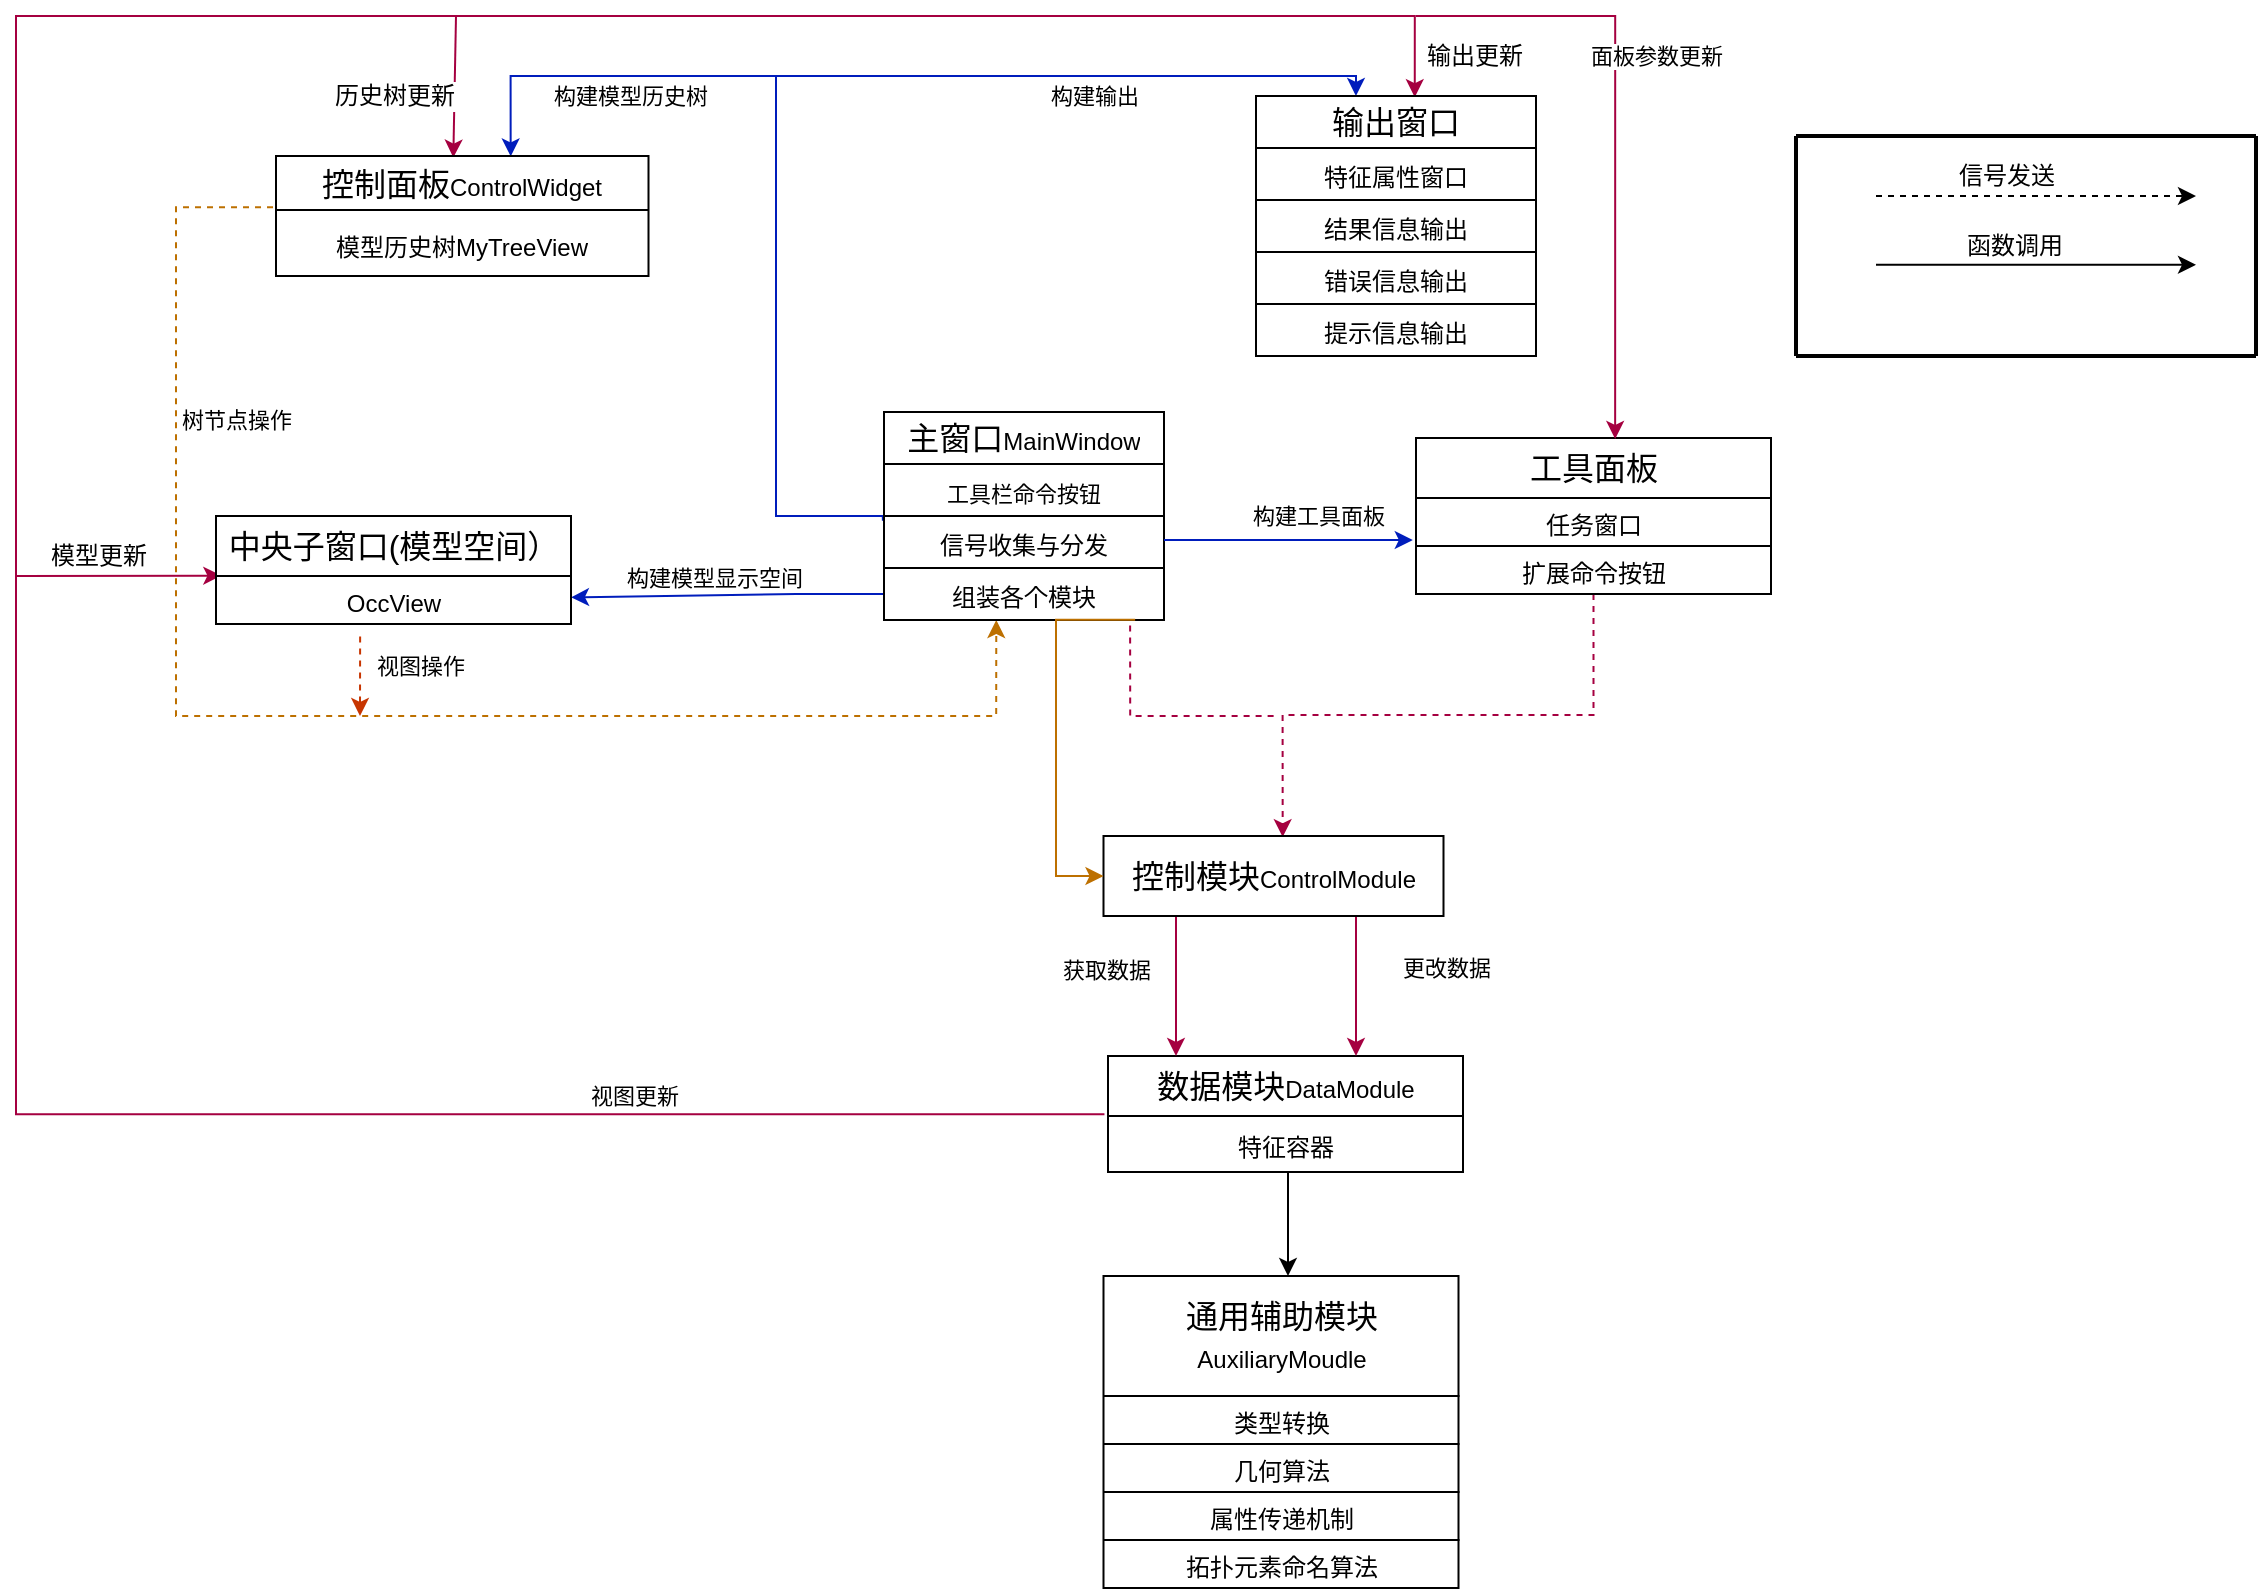 <mxfile version="21.2.7" type="github">
  <diagram name="第 1 页" id="aQRErRjROVQGvwNpL8eY">
    <mxGraphModel dx="2117" dy="615" grid="1" gridSize="10" guides="1" tooltips="1" connect="1" arrows="1" fold="1" page="1" pageScale="1" pageWidth="827" pageHeight="1169" math="0" shadow="0">
      <root>
        <mxCell id="0" />
        <mxCell id="1" parent="0" />
        <mxCell id="LtOOXAepI1U3UfiarSmG-1" value="" style="endArrow=classic;html=1;rounded=0;exitX=0;exitY=0.5;exitDx=0;exitDy=0;fillColor=#0050ef;strokeColor=#001DBC;" parent="1" source="LtOOXAepI1U3UfiarSmG-36" edge="1" target="LtOOXAepI1U3UfiarSmG-60">
          <mxGeometry width="50" height="50" relative="1" as="geometry">
            <mxPoint x="120" y="1340" as="sourcePoint" />
            <mxPoint x="-30" y="1380" as="targetPoint" />
            <Array as="points">
              <mxPoint x="80" y="1379" />
            </Array>
          </mxGeometry>
        </mxCell>
        <mxCell id="LtOOXAepI1U3UfiarSmG-2" value="构建模型显示空间" style="edgeLabel;html=1;align=center;verticalAlign=middle;resizable=0;points=[];" parent="LtOOXAepI1U3UfiarSmG-1" vertex="1" connectable="0">
          <mxGeometry x="-0.086" y="-4" relative="1" as="geometry">
            <mxPoint x="-14" y="-5" as="offset" />
          </mxGeometry>
        </mxCell>
        <mxCell id="LtOOXAepI1U3UfiarSmG-3" value="" style="endArrow=classic;html=1;rounded=0;entryX=0.63;entryY=0.007;entryDx=0;entryDy=0;entryPerimeter=0;edgeStyle=orthogonalEdgeStyle;exitX=-0.004;exitY=0.092;exitDx=0;exitDy=0;exitPerimeter=0;fillColor=#0050ef;strokeColor=#001DBC;" parent="1" source="LtOOXAepI1U3UfiarSmG-34" target="LtOOXAepI1U3UfiarSmG-63" edge="1">
          <mxGeometry width="50" height="50" relative="1" as="geometry">
            <mxPoint x="50" y="1340" as="sourcePoint" />
            <mxPoint x="-57.755" y="1130.63" as="targetPoint" />
            <Array as="points">
              <mxPoint x="123" y="1340" />
              <mxPoint x="70" y="1340" />
              <mxPoint x="70" y="1120" />
              <mxPoint x="-63" y="1120" />
            </Array>
          </mxGeometry>
        </mxCell>
        <mxCell id="LtOOXAepI1U3UfiarSmG-4" value="构建模型历史树" style="edgeLabel;html=1;align=center;verticalAlign=middle;resizable=0;points=[];" parent="LtOOXAepI1U3UfiarSmG-3" vertex="1" connectable="0">
          <mxGeometry x="0.555" y="-3" relative="1" as="geometry">
            <mxPoint y="13" as="offset" />
          </mxGeometry>
        </mxCell>
        <mxCell id="LtOOXAepI1U3UfiarSmG-5" value="" style="endArrow=classic;html=1;rounded=0;edgeStyle=orthogonalEdgeStyle;entryX=0.357;entryY=0;entryDx=0;entryDy=0;entryPerimeter=0;fillColor=#0050ef;strokeColor=#001DBC;" parent="1" target="LtOOXAepI1U3UfiarSmG-19" edge="1">
          <mxGeometry width="50" height="50" relative="1" as="geometry">
            <mxPoint x="70" y="1120" as="sourcePoint" />
            <mxPoint x="360" y="1190" as="targetPoint" />
            <Array as="points">
              <mxPoint x="360" y="1120" />
            </Array>
          </mxGeometry>
        </mxCell>
        <mxCell id="LtOOXAepI1U3UfiarSmG-6" value="构建输出" style="edgeLabel;html=1;align=center;verticalAlign=middle;resizable=0;points=[];" parent="LtOOXAepI1U3UfiarSmG-5" vertex="1" connectable="0">
          <mxGeometry x="0.023" y="5" relative="1" as="geometry">
            <mxPoint x="5" y="15" as="offset" />
          </mxGeometry>
        </mxCell>
        <mxCell id="LtOOXAepI1U3UfiarSmG-7" value="" style="endArrow=classic;html=1;rounded=0;edgeStyle=orthogonalEdgeStyle;dashed=1;entryX=0.401;entryY=1;entryDx=0;entryDy=0;entryPerimeter=0;exitX=-0.008;exitY=-0.042;exitDx=0;exitDy=0;exitPerimeter=0;fillColor=#f0a30a;strokeColor=#BD7000;" parent="1" source="LtOOXAepI1U3UfiarSmG-65" target="LtOOXAepI1U3UfiarSmG-36" edge="1">
          <mxGeometry width="50" height="50" relative="1" as="geometry">
            <mxPoint x="-147.5" y="1180" as="sourcePoint" />
            <mxPoint x="180" y="1370" as="targetPoint" />
            <Array as="points">
              <mxPoint x="-230" y="1186" />
              <mxPoint x="-230" y="1440" />
              <mxPoint x="180" y="1440" />
            </Array>
          </mxGeometry>
        </mxCell>
        <mxCell id="LtOOXAepI1U3UfiarSmG-8" value="树节点操作" style="edgeLabel;html=1;align=center;verticalAlign=middle;resizable=0;points=[];" parent="LtOOXAepI1U3UfiarSmG-7" vertex="1" connectable="0">
          <mxGeometry x="-0.556" y="1" relative="1" as="geometry">
            <mxPoint x="29" y="-14" as="offset" />
          </mxGeometry>
        </mxCell>
        <mxCell id="LtOOXAepI1U3UfiarSmG-9" value="" style="endArrow=classic;html=1;rounded=0;exitX=0.406;exitY=1.262;exitDx=0;exitDy=0;dashed=1;exitPerimeter=0;fillColor=#fa6800;strokeColor=#C73500;" parent="1" source="LtOOXAepI1U3UfiarSmG-60" edge="1">
          <mxGeometry width="50" height="50" relative="1" as="geometry">
            <mxPoint x="-115" y="1370" as="sourcePoint" />
            <mxPoint x="-138" y="1440" as="targetPoint" />
            <Array as="points" />
          </mxGeometry>
        </mxCell>
        <mxCell id="LtOOXAepI1U3UfiarSmG-10" value="视图操作" style="edgeLabel;html=1;align=center;verticalAlign=middle;resizable=0;points=[];" parent="LtOOXAepI1U3UfiarSmG-9" vertex="1" connectable="0">
          <mxGeometry x="-0.28" relative="1" as="geometry">
            <mxPoint x="30" as="offset" />
          </mxGeometry>
        </mxCell>
        <mxCell id="LtOOXAepI1U3UfiarSmG-11" value="" style="endArrow=classic;html=1;rounded=0;edgeStyle=orthogonalEdgeStyle;entryX=0.567;entryY=0.023;entryDx=0;entryDy=0;entryPerimeter=0;exitX=-0.01;exitY=-0.031;exitDx=0;exitDy=0;exitPerimeter=0;fillColor=#d80073;strokeColor=#A50040;" parent="1" source="LtOOXAepI1U3UfiarSmG-71" target="LtOOXAepI1U3UfiarSmG-19" edge="1">
          <mxGeometry width="50" height="50" relative="1" as="geometry">
            <mxPoint x="50" y="1649" as="sourcePoint" />
            <mxPoint x="390" y="1180" as="targetPoint" />
            <Array as="points">
              <mxPoint x="-310" y="1639" />
              <mxPoint x="-310" y="1090" />
              <mxPoint x="389" y="1090" />
            </Array>
          </mxGeometry>
        </mxCell>
        <mxCell id="LtOOXAepI1U3UfiarSmG-12" value="视图更新" style="edgeLabel;html=1;align=center;verticalAlign=middle;resizable=0;points=[];" parent="LtOOXAepI1U3UfiarSmG-11" vertex="1" connectable="0">
          <mxGeometry x="-0.7" y="-4" relative="1" as="geometry">
            <mxPoint x="40" y="-5" as="offset" />
          </mxGeometry>
        </mxCell>
        <mxCell id="LtOOXAepI1U3UfiarSmG-13" value="输出更新" style="edgeLabel;html=1;align=center;verticalAlign=middle;resizable=0;points=[];fontSize=12;" parent="LtOOXAepI1U3UfiarSmG-11" vertex="1" connectable="0">
          <mxGeometry x="0.89" y="-3" relative="1" as="geometry">
            <mxPoint x="90" y="17" as="offset" />
          </mxGeometry>
        </mxCell>
        <mxCell id="LtOOXAepI1U3UfiarSmG-14" value="" style="endArrow=classic;html=1;rounded=0;fillColor=#d80073;strokeColor=#A50040;entryX=0.015;entryY=-0.008;entryDx=0;entryDy=0;entryPerimeter=0;" parent="1" target="LtOOXAepI1U3UfiarSmG-60" edge="1">
          <mxGeometry width="50" height="50" relative="1" as="geometry">
            <mxPoint x="-310" y="1370" as="sourcePoint" />
            <mxPoint x="-220" y="1370" as="targetPoint" />
          </mxGeometry>
        </mxCell>
        <mxCell id="LtOOXAepI1U3UfiarSmG-15" value="模型更新" style="edgeLabel;html=1;align=center;verticalAlign=middle;resizable=0;points=[];fontSize=12;" parent="LtOOXAepI1U3UfiarSmG-14" vertex="1" connectable="0">
          <mxGeometry x="-0.456" y="1" relative="1" as="geometry">
            <mxPoint x="13" y="-9" as="offset" />
          </mxGeometry>
        </mxCell>
        <mxCell id="LtOOXAepI1U3UfiarSmG-16" value="" style="endArrow=classic;html=1;rounded=0;entryX=0.476;entryY=0.03;entryDx=0;entryDy=0;entryPerimeter=0;fillColor=#d80073;strokeColor=#A50040;" parent="1" target="LtOOXAepI1U3UfiarSmG-63" edge="1">
          <mxGeometry width="50" height="50" relative="1" as="geometry">
            <mxPoint x="-90" y="1090" as="sourcePoint" />
            <mxPoint x="-90.15" y="1131.44" as="targetPoint" />
          </mxGeometry>
        </mxCell>
        <mxCell id="LtOOXAepI1U3UfiarSmG-17" value="历史树更新" style="edgeLabel;html=1;align=center;verticalAlign=middle;resizable=0;points=[];fontSize=12;" parent="LtOOXAepI1U3UfiarSmG-16" vertex="1" connectable="0">
          <mxGeometry x="-0.298" y="-2" relative="1" as="geometry">
            <mxPoint x="-29" y="15" as="offset" />
          </mxGeometry>
        </mxCell>
        <mxCell id="LtOOXAepI1U3UfiarSmG-18" value="" style="shape=table;startSize=0;container=1;collapsible=0;childLayout=tableLayout;fontSize=16;" parent="1" vertex="1">
          <mxGeometry x="310" y="1130" width="140" height="130" as="geometry" />
        </mxCell>
        <mxCell id="LtOOXAepI1U3UfiarSmG-19" value="" style="shape=tableRow;horizontal=0;startSize=0;swimlaneHead=0;swimlaneBody=0;strokeColor=inherit;top=0;left=0;bottom=0;right=0;collapsible=0;dropTarget=0;fillColor=none;points=[[0,0.5],[1,0.5]];portConstraint=eastwest;fontSize=16;" parent="LtOOXAepI1U3UfiarSmG-18" vertex="1">
          <mxGeometry width="140" height="26" as="geometry" />
        </mxCell>
        <mxCell id="LtOOXAepI1U3UfiarSmG-20" value="&lt;font style=&quot;font-size: 16px;&quot;&gt;输出窗口&lt;/font&gt;" style="shape=partialRectangle;html=1;whiteSpace=wrap;connectable=0;strokeColor=inherit;overflow=hidden;fillColor=none;top=0;left=0;bottom=0;right=0;pointerEvents=1;fontSize=16;" parent="LtOOXAepI1U3UfiarSmG-19" vertex="1">
          <mxGeometry width="140" height="26" as="geometry">
            <mxRectangle width="140" height="26" as="alternateBounds" />
          </mxGeometry>
        </mxCell>
        <mxCell id="LtOOXAepI1U3UfiarSmG-21" value="" style="shape=tableRow;horizontal=0;startSize=0;swimlaneHead=0;swimlaneBody=0;strokeColor=inherit;top=0;left=0;bottom=0;right=0;collapsible=0;dropTarget=0;fillColor=none;points=[[0,0.5],[1,0.5]];portConstraint=eastwest;fontSize=16;" parent="LtOOXAepI1U3UfiarSmG-18" vertex="1">
          <mxGeometry y="26" width="140" height="26" as="geometry" />
        </mxCell>
        <mxCell id="LtOOXAepI1U3UfiarSmG-22" value="&lt;font style=&quot;font-size: 12px;&quot;&gt;特征属性窗口&lt;/font&gt;" style="shape=partialRectangle;html=1;whiteSpace=wrap;connectable=0;strokeColor=inherit;overflow=hidden;fillColor=none;top=0;left=0;bottom=0;right=0;pointerEvents=1;fontSize=16;" parent="LtOOXAepI1U3UfiarSmG-21" vertex="1">
          <mxGeometry width="140" height="26" as="geometry">
            <mxRectangle width="140" height="26" as="alternateBounds" />
          </mxGeometry>
        </mxCell>
        <mxCell id="LtOOXAepI1U3UfiarSmG-23" value="" style="shape=tableRow;horizontal=0;startSize=0;swimlaneHead=0;swimlaneBody=0;strokeColor=inherit;top=0;left=0;bottom=0;right=0;collapsible=0;dropTarget=0;fillColor=none;points=[[0,0.5],[1,0.5]];portConstraint=eastwest;fontSize=16;" parent="LtOOXAepI1U3UfiarSmG-18" vertex="1">
          <mxGeometry y="52" width="140" height="26" as="geometry" />
        </mxCell>
        <mxCell id="LtOOXAepI1U3UfiarSmG-24" value="&lt;font style=&quot;font-size: 12px;&quot;&gt;结果信息输出&lt;/font&gt;" style="shape=partialRectangle;html=1;whiteSpace=wrap;connectable=0;strokeColor=inherit;overflow=hidden;fillColor=none;top=0;left=0;bottom=0;right=0;pointerEvents=1;fontSize=16;" parent="LtOOXAepI1U3UfiarSmG-23" vertex="1">
          <mxGeometry width="140" height="26" as="geometry">
            <mxRectangle width="140" height="26" as="alternateBounds" />
          </mxGeometry>
        </mxCell>
        <mxCell id="LtOOXAepI1U3UfiarSmG-25" style="shape=tableRow;horizontal=0;startSize=0;swimlaneHead=0;swimlaneBody=0;strokeColor=inherit;top=0;left=0;bottom=0;right=0;collapsible=0;dropTarget=0;fillColor=none;points=[[0,0.5],[1,0.5]];portConstraint=eastwest;fontSize=16;" parent="LtOOXAepI1U3UfiarSmG-18" vertex="1">
          <mxGeometry y="78" width="140" height="26" as="geometry" />
        </mxCell>
        <mxCell id="LtOOXAepI1U3UfiarSmG-26" value="&lt;font style=&quot;font-size: 12px;&quot;&gt;错误信息输出&lt;/font&gt;" style="shape=partialRectangle;html=1;whiteSpace=wrap;connectable=0;strokeColor=inherit;overflow=hidden;fillColor=none;top=0;left=0;bottom=0;right=0;pointerEvents=1;fontSize=16;" parent="LtOOXAepI1U3UfiarSmG-25" vertex="1">
          <mxGeometry width="140" height="26" as="geometry">
            <mxRectangle width="140" height="26" as="alternateBounds" />
          </mxGeometry>
        </mxCell>
        <mxCell id="LtOOXAepI1U3UfiarSmG-27" style="shape=tableRow;horizontal=0;startSize=0;swimlaneHead=0;swimlaneBody=0;strokeColor=inherit;top=0;left=0;bottom=0;right=0;collapsible=0;dropTarget=0;fillColor=none;points=[[0,0.5],[1,0.5]];portConstraint=eastwest;fontSize=16;" parent="LtOOXAepI1U3UfiarSmG-18" vertex="1">
          <mxGeometry y="104" width="140" height="26" as="geometry" />
        </mxCell>
        <mxCell id="LtOOXAepI1U3UfiarSmG-28" value="&lt;font style=&quot;font-size: 12px;&quot;&gt;提示信息输出&lt;/font&gt;" style="shape=partialRectangle;html=1;whiteSpace=wrap;connectable=0;strokeColor=inherit;overflow=hidden;fillColor=none;top=0;left=0;bottom=0;right=0;pointerEvents=1;fontSize=16;" parent="LtOOXAepI1U3UfiarSmG-27" vertex="1">
          <mxGeometry width="140" height="26" as="geometry">
            <mxRectangle width="140" height="26" as="alternateBounds" />
          </mxGeometry>
        </mxCell>
        <mxCell id="LtOOXAepI1U3UfiarSmG-29" value="" style="shape=table;startSize=0;container=1;collapsible=0;childLayout=tableLayout;fontSize=16;" parent="1" vertex="1">
          <mxGeometry x="124" y="1288" width="140" height="104" as="geometry" />
        </mxCell>
        <mxCell id="LtOOXAepI1U3UfiarSmG-30" value="" style="shape=tableRow;horizontal=0;startSize=0;swimlaneHead=0;swimlaneBody=0;strokeColor=inherit;top=0;left=0;bottom=0;right=0;collapsible=0;dropTarget=0;fillColor=none;points=[[0,0.5],[1,0.5]];portConstraint=eastwest;fontSize=16;" parent="LtOOXAepI1U3UfiarSmG-29" vertex="1">
          <mxGeometry width="140" height="26" as="geometry" />
        </mxCell>
        <mxCell id="LtOOXAepI1U3UfiarSmG-31" value="主窗口&lt;font style=&quot;font-size: 12px;&quot;&gt;MainWindow&lt;/font&gt;" style="shape=partialRectangle;html=1;whiteSpace=wrap;connectable=0;strokeColor=inherit;overflow=hidden;fillColor=none;top=0;left=0;bottom=0;right=0;pointerEvents=1;fontSize=16;" parent="LtOOXAepI1U3UfiarSmG-30" vertex="1">
          <mxGeometry width="140" height="26" as="geometry">
            <mxRectangle width="140" height="26" as="alternateBounds" />
          </mxGeometry>
        </mxCell>
        <mxCell id="LtOOXAepI1U3UfiarSmG-32" value="" style="shape=tableRow;horizontal=0;startSize=0;swimlaneHead=0;swimlaneBody=0;strokeColor=inherit;top=0;left=0;bottom=0;right=0;collapsible=0;dropTarget=0;fillColor=none;points=[[0,0.5],[1,0.5]];portConstraint=eastwest;fontSize=16;" parent="LtOOXAepI1U3UfiarSmG-29" vertex="1">
          <mxGeometry y="26" width="140" height="26" as="geometry" />
        </mxCell>
        <mxCell id="LtOOXAepI1U3UfiarSmG-33" value="&lt;font style=&quot;font-size: 11px;&quot;&gt;工具栏命令按钮&lt;/font&gt;" style="shape=partialRectangle;html=1;whiteSpace=wrap;connectable=0;strokeColor=inherit;overflow=hidden;fillColor=none;top=0;left=0;bottom=0;right=0;pointerEvents=1;fontSize=16;" parent="LtOOXAepI1U3UfiarSmG-32" vertex="1">
          <mxGeometry width="140" height="26" as="geometry">
            <mxRectangle width="140" height="26" as="alternateBounds" />
          </mxGeometry>
        </mxCell>
        <mxCell id="LtOOXAepI1U3UfiarSmG-34" value="" style="shape=tableRow;horizontal=0;startSize=0;swimlaneHead=0;swimlaneBody=0;strokeColor=inherit;top=0;left=0;bottom=0;right=0;collapsible=0;dropTarget=0;fillColor=none;points=[[0,0.5],[1,0.5]];portConstraint=eastwest;fontSize=16;" parent="LtOOXAepI1U3UfiarSmG-29" vertex="1">
          <mxGeometry y="52" width="140" height="26" as="geometry" />
        </mxCell>
        <mxCell id="LtOOXAepI1U3UfiarSmG-35" value="&lt;font style=&quot;font-size: 12px;&quot;&gt;信号收集与分发&lt;/font&gt;" style="shape=partialRectangle;html=1;whiteSpace=wrap;connectable=0;strokeColor=inherit;overflow=hidden;fillColor=none;top=0;left=0;bottom=0;right=0;pointerEvents=1;fontSize=16;" parent="LtOOXAepI1U3UfiarSmG-34" vertex="1">
          <mxGeometry width="140" height="26" as="geometry">
            <mxRectangle width="140" height="26" as="alternateBounds" />
          </mxGeometry>
        </mxCell>
        <mxCell id="LtOOXAepI1U3UfiarSmG-36" style="shape=tableRow;horizontal=0;startSize=0;swimlaneHead=0;swimlaneBody=0;strokeColor=inherit;top=0;left=0;bottom=0;right=0;collapsible=0;dropTarget=0;fillColor=none;points=[[0,0.5],[1,0.5]];portConstraint=eastwest;fontSize=16;" parent="LtOOXAepI1U3UfiarSmG-29" vertex="1">
          <mxGeometry y="78" width="140" height="26" as="geometry" />
        </mxCell>
        <mxCell id="LtOOXAepI1U3UfiarSmG-37" value="&lt;font style=&quot;font-size: 12px;&quot;&gt;组装各个模块&lt;/font&gt;" style="shape=partialRectangle;html=1;whiteSpace=wrap;connectable=0;strokeColor=inherit;overflow=hidden;fillColor=none;top=0;left=0;bottom=0;right=0;pointerEvents=1;fontSize=16;" parent="LtOOXAepI1U3UfiarSmG-36" vertex="1">
          <mxGeometry width="140" height="26" as="geometry">
            <mxRectangle width="140" height="26" as="alternateBounds" />
          </mxGeometry>
        </mxCell>
        <mxCell id="LtOOXAepI1U3UfiarSmG-38" value="" style="shape=table;startSize=0;container=1;collapsible=0;childLayout=tableLayout;fontSize=16;" parent="1" vertex="1">
          <mxGeometry x="233.75" y="1720" width="177.5" height="156" as="geometry" />
        </mxCell>
        <mxCell id="LtOOXAepI1U3UfiarSmG-39" value="" style="shape=tableRow;horizontal=0;startSize=0;swimlaneHead=0;swimlaneBody=0;strokeColor=inherit;top=0;left=0;bottom=0;right=0;collapsible=0;dropTarget=0;fillColor=none;points=[[0,0.5],[1,0.5]];portConstraint=eastwest;fontSize=16;" parent="LtOOXAepI1U3UfiarSmG-38" vertex="1">
          <mxGeometry width="177.5" height="60" as="geometry" />
        </mxCell>
        <mxCell id="LtOOXAepI1U3UfiarSmG-40" value="通用辅助模块&lt;br style=&quot;border-color: var(--border-color); font-size: 12px;&quot;&gt;&lt;span style=&quot;font-size: 12px;&quot;&gt;AuxiliaryMoudle&lt;/span&gt;" style="shape=partialRectangle;html=1;whiteSpace=wrap;connectable=0;strokeColor=inherit;overflow=hidden;fillColor=none;top=0;left=0;bottom=0;right=0;pointerEvents=1;fontSize=16;" parent="LtOOXAepI1U3UfiarSmG-39" vertex="1">
          <mxGeometry width="178" height="60" as="geometry">
            <mxRectangle width="178" height="60" as="alternateBounds" />
          </mxGeometry>
        </mxCell>
        <mxCell id="LtOOXAepI1U3UfiarSmG-41" value="" style="shape=tableRow;horizontal=0;startSize=0;swimlaneHead=0;swimlaneBody=0;strokeColor=inherit;top=0;left=0;bottom=0;right=0;collapsible=0;dropTarget=0;fillColor=none;points=[[0,0.5],[1,0.5]];portConstraint=eastwest;fontSize=16;" parent="LtOOXAepI1U3UfiarSmG-38" vertex="1">
          <mxGeometry y="60" width="177.5" height="24" as="geometry" />
        </mxCell>
        <mxCell id="LtOOXAepI1U3UfiarSmG-42" value="&lt;font style=&quot;font-size: 12px;&quot;&gt;类型转换&lt;/font&gt;" style="shape=partialRectangle;html=1;whiteSpace=wrap;connectable=0;strokeColor=inherit;overflow=hidden;fillColor=none;top=0;left=0;bottom=0;right=0;pointerEvents=1;fontSize=16;" parent="LtOOXAepI1U3UfiarSmG-41" vertex="1">
          <mxGeometry width="178" height="24" as="geometry">
            <mxRectangle width="178" height="24" as="alternateBounds" />
          </mxGeometry>
        </mxCell>
        <mxCell id="LtOOXAepI1U3UfiarSmG-43" value="" style="shape=tableRow;horizontal=0;startSize=0;swimlaneHead=0;swimlaneBody=0;strokeColor=inherit;top=0;left=0;bottom=0;right=0;collapsible=0;dropTarget=0;fillColor=none;points=[[0,0.5],[1,0.5]];portConstraint=eastwest;fontSize=16;" parent="LtOOXAepI1U3UfiarSmG-38" vertex="1">
          <mxGeometry y="84" width="177.5" height="24" as="geometry" />
        </mxCell>
        <mxCell id="LtOOXAepI1U3UfiarSmG-44" value="&lt;font style=&quot;font-size: 12px;&quot;&gt;几何算法&lt;/font&gt;" style="shape=partialRectangle;html=1;whiteSpace=wrap;connectable=0;strokeColor=inherit;overflow=hidden;fillColor=none;top=0;left=0;bottom=0;right=0;pointerEvents=1;fontSize=16;" parent="LtOOXAepI1U3UfiarSmG-43" vertex="1">
          <mxGeometry width="178" height="24" as="geometry">
            <mxRectangle width="178" height="24" as="alternateBounds" />
          </mxGeometry>
        </mxCell>
        <mxCell id="LtOOXAepI1U3UfiarSmG-45" style="shape=tableRow;horizontal=0;startSize=0;swimlaneHead=0;swimlaneBody=0;strokeColor=inherit;top=0;left=0;bottom=0;right=0;collapsible=0;dropTarget=0;fillColor=none;points=[[0,0.5],[1,0.5]];portConstraint=eastwest;fontSize=16;" parent="LtOOXAepI1U3UfiarSmG-38" vertex="1">
          <mxGeometry y="108" width="177.5" height="24" as="geometry" />
        </mxCell>
        <mxCell id="LtOOXAepI1U3UfiarSmG-46" value="&lt;font style=&quot;font-size: 12px;&quot;&gt;属性传递机制&lt;/font&gt;" style="shape=partialRectangle;html=1;whiteSpace=wrap;connectable=0;strokeColor=inherit;overflow=hidden;fillColor=none;top=0;left=0;bottom=0;right=0;pointerEvents=1;fontSize=16;" parent="LtOOXAepI1U3UfiarSmG-45" vertex="1">
          <mxGeometry width="178" height="24" as="geometry">
            <mxRectangle width="178" height="24" as="alternateBounds" />
          </mxGeometry>
        </mxCell>
        <mxCell id="LtOOXAepI1U3UfiarSmG-47" style="shape=tableRow;horizontal=0;startSize=0;swimlaneHead=0;swimlaneBody=0;strokeColor=inherit;top=0;left=0;bottom=0;right=0;collapsible=0;dropTarget=0;fillColor=none;points=[[0,0.5],[1,0.5]];portConstraint=eastwest;fontSize=16;" parent="LtOOXAepI1U3UfiarSmG-38" vertex="1">
          <mxGeometry y="132" width="177.5" height="24" as="geometry" />
        </mxCell>
        <mxCell id="LtOOXAepI1U3UfiarSmG-48" value="&lt;font style=&quot;font-size: 12px;&quot;&gt;拓扑元素命名算法&lt;/font&gt;" style="shape=partialRectangle;html=1;whiteSpace=wrap;connectable=0;strokeColor=inherit;overflow=hidden;fillColor=none;top=0;left=0;bottom=0;right=0;pointerEvents=1;fontSize=16;" parent="LtOOXAepI1U3UfiarSmG-47" vertex="1">
          <mxGeometry width="178" height="24" as="geometry">
            <mxRectangle width="178" height="24" as="alternateBounds" />
          </mxGeometry>
        </mxCell>
        <mxCell id="LtOOXAepI1U3UfiarSmG-49" style="edgeStyle=orthogonalEdgeStyle;rounded=0;orthogonalLoop=1;jettySize=auto;html=1;entryX=0.527;entryY=0.014;entryDx=0;entryDy=0;entryPerimeter=0;dashed=1;strokeColor=#A50040;" parent="1" source="LtOOXAepI1U3UfiarSmG-50" target="LtOOXAepI1U3UfiarSmG-76" edge="1">
          <mxGeometry relative="1" as="geometry" />
        </mxCell>
        <mxCell id="LtOOXAepI1U3UfiarSmG-50" value="" style="shape=table;startSize=0;container=1;collapsible=0;childLayout=tableLayout;fontSize=16;" parent="1" vertex="1">
          <mxGeometry x="390" y="1301" width="177.5" height="78" as="geometry" />
        </mxCell>
        <mxCell id="LtOOXAepI1U3UfiarSmG-51" value="" style="shape=tableRow;horizontal=0;startSize=0;swimlaneHead=0;swimlaneBody=0;strokeColor=inherit;top=0;left=0;bottom=0;right=0;collapsible=0;dropTarget=0;fillColor=none;points=[[0,0.5],[1,0.5]];portConstraint=eastwest;fontSize=16;" parent="LtOOXAepI1U3UfiarSmG-50" vertex="1">
          <mxGeometry width="177.5" height="30" as="geometry" />
        </mxCell>
        <mxCell id="LtOOXAepI1U3UfiarSmG-52" value="工具面板" style="shape=partialRectangle;html=1;whiteSpace=wrap;connectable=0;strokeColor=inherit;overflow=hidden;fillColor=none;top=0;left=0;bottom=0;right=0;pointerEvents=1;fontSize=16;" parent="LtOOXAepI1U3UfiarSmG-51" vertex="1">
          <mxGeometry width="178" height="30" as="geometry">
            <mxRectangle width="178" height="30" as="alternateBounds" />
          </mxGeometry>
        </mxCell>
        <mxCell id="LtOOXAepI1U3UfiarSmG-53" value="" style="shape=tableRow;horizontal=0;startSize=0;swimlaneHead=0;swimlaneBody=0;strokeColor=inherit;top=0;left=0;bottom=0;right=0;collapsible=0;dropTarget=0;fillColor=none;points=[[0,0.5],[1,0.5]];portConstraint=eastwest;fontSize=16;" parent="LtOOXAepI1U3UfiarSmG-50" vertex="1">
          <mxGeometry y="30" width="177.5" height="24" as="geometry" />
        </mxCell>
        <mxCell id="LtOOXAepI1U3UfiarSmG-54" value="&lt;font style=&quot;font-size: 12px;&quot;&gt;任务窗口&lt;/font&gt;" style="shape=partialRectangle;html=1;whiteSpace=wrap;connectable=0;strokeColor=inherit;overflow=hidden;fillColor=none;top=0;left=0;bottom=0;right=0;pointerEvents=1;fontSize=16;" parent="LtOOXAepI1U3UfiarSmG-53" vertex="1">
          <mxGeometry width="178" height="24" as="geometry">
            <mxRectangle width="178" height="24" as="alternateBounds" />
          </mxGeometry>
        </mxCell>
        <mxCell id="LtOOXAepI1U3UfiarSmG-55" style="shape=tableRow;horizontal=0;startSize=0;swimlaneHead=0;swimlaneBody=0;strokeColor=inherit;top=0;left=0;bottom=0;right=0;collapsible=0;dropTarget=0;fillColor=none;points=[[0,0.5],[1,0.5]];portConstraint=eastwest;fontSize=16;" parent="LtOOXAepI1U3UfiarSmG-50" vertex="1">
          <mxGeometry y="54" width="177.5" height="24" as="geometry" />
        </mxCell>
        <mxCell id="LtOOXAepI1U3UfiarSmG-56" value="&lt;font style=&quot;font-size: 12px;&quot;&gt;扩展命令按钮&lt;/font&gt;" style="shape=partialRectangle;html=1;whiteSpace=wrap;connectable=0;strokeColor=inherit;overflow=hidden;fillColor=none;top=0;left=0;bottom=0;right=0;pointerEvents=1;fontSize=16;" parent="LtOOXAepI1U3UfiarSmG-55" vertex="1">
          <mxGeometry width="178" height="24" as="geometry">
            <mxRectangle width="178" height="24" as="alternateBounds" />
          </mxGeometry>
        </mxCell>
        <mxCell id="LtOOXAepI1U3UfiarSmG-57" value="" style="shape=table;startSize=0;container=1;collapsible=0;childLayout=tableLayout;fontSize=16;" parent="1" vertex="1">
          <mxGeometry x="-210" y="1340" width="177.5" height="54" as="geometry" />
        </mxCell>
        <mxCell id="LtOOXAepI1U3UfiarSmG-58" value="" style="shape=tableRow;horizontal=0;startSize=0;swimlaneHead=0;swimlaneBody=0;strokeColor=inherit;top=0;left=0;bottom=0;right=0;collapsible=0;dropTarget=0;fillColor=none;points=[[0,0.5],[1,0.5]];portConstraint=eastwest;fontSize=16;" parent="LtOOXAepI1U3UfiarSmG-57" vertex="1">
          <mxGeometry width="177.5" height="30" as="geometry" />
        </mxCell>
        <mxCell id="LtOOXAepI1U3UfiarSmG-59" value="中央子窗口(模型空间）" style="shape=partialRectangle;html=1;whiteSpace=wrap;connectable=0;strokeColor=inherit;overflow=hidden;fillColor=none;top=0;left=0;bottom=0;right=0;pointerEvents=1;fontSize=16;" parent="LtOOXAepI1U3UfiarSmG-58" vertex="1">
          <mxGeometry width="178" height="30" as="geometry">
            <mxRectangle width="178" height="30" as="alternateBounds" />
          </mxGeometry>
        </mxCell>
        <mxCell id="LtOOXAepI1U3UfiarSmG-60" value="" style="shape=tableRow;horizontal=0;startSize=0;swimlaneHead=0;swimlaneBody=0;strokeColor=inherit;top=0;left=0;bottom=0;right=0;collapsible=0;dropTarget=0;fillColor=none;points=[[0,0.5],[1,0.5]];portConstraint=eastwest;fontSize=16;" parent="LtOOXAepI1U3UfiarSmG-57" vertex="1">
          <mxGeometry y="30" width="177.5" height="24" as="geometry" />
        </mxCell>
        <mxCell id="LtOOXAepI1U3UfiarSmG-61" value="&lt;font style=&quot;font-size: 12px;&quot;&gt;OccView&lt;/font&gt;" style="shape=partialRectangle;html=1;whiteSpace=wrap;connectable=0;strokeColor=inherit;overflow=hidden;fillColor=none;top=0;left=0;bottom=0;right=0;pointerEvents=1;fontSize=16;" parent="LtOOXAepI1U3UfiarSmG-60" vertex="1">
          <mxGeometry width="178" height="24" as="geometry">
            <mxRectangle width="178" height="24" as="alternateBounds" />
          </mxGeometry>
        </mxCell>
        <mxCell id="LtOOXAepI1U3UfiarSmG-62" value="" style="shape=table;startSize=0;container=1;collapsible=0;childLayout=tableLayout;fontSize=16;" parent="1" vertex="1">
          <mxGeometry x="-180" y="1160" width="186.25" height="60" as="geometry" />
        </mxCell>
        <mxCell id="LtOOXAepI1U3UfiarSmG-63" value="" style="shape=tableRow;horizontal=0;startSize=0;swimlaneHead=0;swimlaneBody=0;strokeColor=inherit;top=0;left=0;bottom=0;right=0;collapsible=0;dropTarget=0;fillColor=none;points=[[0,0.5],[1,0.5]];portConstraint=eastwest;fontSize=16;" parent="LtOOXAepI1U3UfiarSmG-62" vertex="1">
          <mxGeometry width="186.25" height="27" as="geometry" />
        </mxCell>
        <mxCell id="LtOOXAepI1U3UfiarSmG-64" value="控制面板&lt;span style=&quot;font-size: 12px;&quot;&gt;ControlWidget&lt;/span&gt;" style="shape=partialRectangle;html=1;whiteSpace=wrap;connectable=0;strokeColor=inherit;overflow=hidden;fillColor=none;top=0;left=0;bottom=0;right=0;pointerEvents=1;fontSize=16;" parent="LtOOXAepI1U3UfiarSmG-63" vertex="1">
          <mxGeometry width="186" height="27" as="geometry">
            <mxRectangle width="186" height="27" as="alternateBounds" />
          </mxGeometry>
        </mxCell>
        <mxCell id="LtOOXAepI1U3UfiarSmG-65" value="" style="shape=tableRow;horizontal=0;startSize=0;swimlaneHead=0;swimlaneBody=0;strokeColor=inherit;top=0;left=0;bottom=0;right=0;collapsible=0;dropTarget=0;fillColor=none;points=[[0,0.5],[1,0.5]];portConstraint=eastwest;fontSize=16;" parent="LtOOXAepI1U3UfiarSmG-62" vertex="1">
          <mxGeometry y="27" width="186.25" height="33" as="geometry" />
        </mxCell>
        <mxCell id="LtOOXAepI1U3UfiarSmG-66" value="&lt;font style=&quot;font-size: 12px;&quot;&gt;模型历史树MyTreeView&lt;/font&gt;" style="shape=partialRectangle;html=1;whiteSpace=wrap;connectable=0;strokeColor=inherit;overflow=hidden;fillColor=none;top=0;left=0;bottom=0;right=0;pointerEvents=1;fontSize=16;" parent="LtOOXAepI1U3UfiarSmG-65" vertex="1">
          <mxGeometry width="186" height="33" as="geometry">
            <mxRectangle width="186" height="33" as="alternateBounds" />
          </mxGeometry>
        </mxCell>
        <mxCell id="LtOOXAepI1U3UfiarSmG-67" style="edgeStyle=orthogonalEdgeStyle;rounded=0;orthogonalLoop=1;jettySize=auto;html=1;" parent="1" source="LtOOXAepI1U3UfiarSmG-68" edge="1">
          <mxGeometry relative="1" as="geometry">
            <mxPoint x="326" y="1720" as="targetPoint" />
            <Array as="points">
              <mxPoint x="326" y="1690" />
              <mxPoint x="326" y="1690" />
            </Array>
          </mxGeometry>
        </mxCell>
        <mxCell id="LtOOXAepI1U3UfiarSmG-68" value="" style="shape=table;startSize=0;container=1;collapsible=0;childLayout=tableLayout;fontSize=16;" parent="1" vertex="1">
          <mxGeometry x="236" y="1610" width="177.5" height="58" as="geometry" />
        </mxCell>
        <mxCell id="LtOOXAepI1U3UfiarSmG-69" value="" style="shape=tableRow;horizontal=0;startSize=0;swimlaneHead=0;swimlaneBody=0;strokeColor=inherit;top=0;left=0;bottom=0;right=0;collapsible=0;dropTarget=0;fillColor=none;points=[[0,0.5],[1,0.5]];portConstraint=eastwest;fontSize=16;" parent="LtOOXAepI1U3UfiarSmG-68" vertex="1">
          <mxGeometry width="177.5" height="30" as="geometry" />
        </mxCell>
        <mxCell id="LtOOXAepI1U3UfiarSmG-70" value="数据模块&lt;span style=&quot;font-size: 12px;&quot;&gt;DataModule&lt;/span&gt;" style="shape=partialRectangle;html=1;whiteSpace=wrap;connectable=0;strokeColor=inherit;overflow=hidden;fillColor=none;top=0;left=0;bottom=0;right=0;pointerEvents=1;fontSize=16;" parent="LtOOXAepI1U3UfiarSmG-69" vertex="1">
          <mxGeometry width="178" height="30" as="geometry">
            <mxRectangle width="178" height="30" as="alternateBounds" />
          </mxGeometry>
        </mxCell>
        <mxCell id="LtOOXAepI1U3UfiarSmG-71" value="" style="shape=tableRow;horizontal=0;startSize=0;swimlaneHead=0;swimlaneBody=0;strokeColor=inherit;top=0;left=0;bottom=0;right=0;collapsible=0;dropTarget=0;fillColor=none;points=[[0,0.5],[1,0.5]];portConstraint=eastwest;fontSize=16;" parent="LtOOXAepI1U3UfiarSmG-68" vertex="1">
          <mxGeometry y="30" width="177.5" height="28" as="geometry" />
        </mxCell>
        <mxCell id="LtOOXAepI1U3UfiarSmG-72" value="&lt;font style=&quot;font-size: 12px;&quot;&gt;特征容器&lt;/font&gt;" style="shape=partialRectangle;html=1;whiteSpace=wrap;connectable=0;strokeColor=inherit;overflow=hidden;fillColor=none;top=0;left=0;bottom=0;right=0;pointerEvents=1;fontSize=16;" parent="LtOOXAepI1U3UfiarSmG-71" vertex="1">
          <mxGeometry width="178" height="28" as="geometry">
            <mxRectangle width="178" height="28" as="alternateBounds" />
          </mxGeometry>
        </mxCell>
        <mxCell id="LtOOXAepI1U3UfiarSmG-73" value="获取数据" style="edgeStyle=orthogonalEdgeStyle;rounded=0;orthogonalLoop=1;jettySize=auto;html=1;strokeColor=#A50040;" parent="1" source="LtOOXAepI1U3UfiarSmG-75" target="LtOOXAepI1U3UfiarSmG-69" edge="1">
          <mxGeometry x="-0.25" y="-35" relative="1" as="geometry">
            <Array as="points">
              <mxPoint x="270" y="1570" />
              <mxPoint x="270" y="1570" />
            </Array>
            <mxPoint as="offset" />
          </mxGeometry>
        </mxCell>
        <mxCell id="LtOOXAepI1U3UfiarSmG-74" value="更改数据" style="edgeStyle=orthogonalEdgeStyle;rounded=0;orthogonalLoop=1;jettySize=auto;html=1;strokeColor=#A50040;" parent="1" source="LtOOXAepI1U3UfiarSmG-75" edge="1">
          <mxGeometry x="-0.253" y="45" relative="1" as="geometry">
            <mxPoint x="360" y="1610" as="targetPoint" />
            <Array as="points">
              <mxPoint x="360" y="1609" />
            </Array>
            <mxPoint as="offset" />
          </mxGeometry>
        </mxCell>
        <mxCell id="LtOOXAepI1U3UfiarSmG-75" value="" style="shape=table;startSize=0;container=1;collapsible=0;childLayout=tableLayout;fontSize=16;" parent="1" vertex="1">
          <mxGeometry x="233.75" y="1500" width="170" height="40" as="geometry" />
        </mxCell>
        <mxCell id="LtOOXAepI1U3UfiarSmG-76" value="" style="shape=tableRow;horizontal=0;startSize=0;swimlaneHead=0;swimlaneBody=0;strokeColor=inherit;top=0;left=0;bottom=0;right=0;collapsible=0;dropTarget=0;fillColor=none;points=[[0,0.5],[1,0.5]];portConstraint=eastwest;fontSize=16;" parent="LtOOXAepI1U3UfiarSmG-75" vertex="1">
          <mxGeometry width="170" height="40" as="geometry" />
        </mxCell>
        <mxCell id="LtOOXAepI1U3UfiarSmG-77" value="控制模块&lt;span style=&quot;font-size: 12px;&quot;&gt;ControlModule&lt;/span&gt;" style="shape=partialRectangle;html=1;whiteSpace=wrap;connectable=0;strokeColor=inherit;overflow=hidden;fillColor=none;top=0;left=0;bottom=0;right=0;pointerEvents=1;fontSize=16;" parent="LtOOXAepI1U3UfiarSmG-76" vertex="1">
          <mxGeometry width="170" height="40" as="geometry">
            <mxRectangle width="170" height="40" as="alternateBounds" />
          </mxGeometry>
        </mxCell>
        <mxCell id="LtOOXAepI1U3UfiarSmG-78" value="构建工具面板" style="edgeStyle=orthogonalEdgeStyle;rounded=0;orthogonalLoop=1;jettySize=auto;html=1;entryX=-0.009;entryY=-0.125;entryDx=0;entryDy=0;entryPerimeter=0;fillColor=#0050ef;strokeColor=#001DBC;" parent="1" source="LtOOXAepI1U3UfiarSmG-34" target="LtOOXAepI1U3UfiarSmG-55" edge="1">
          <mxGeometry x="0.228" y="12" relative="1" as="geometry">
            <mxPoint as="offset" />
            <Array as="points">
              <mxPoint x="300" y="1352" />
              <mxPoint x="300" y="1352" />
            </Array>
          </mxGeometry>
        </mxCell>
        <mxCell id="LtOOXAepI1U3UfiarSmG-79" value="" style="endArrow=none;html=1;rounded=0;edgeStyle=orthogonalEdgeStyle;dashed=1;exitX=0.879;exitY=1.104;exitDx=0;exitDy=0;exitPerimeter=0;strokeColor=#A50040;" parent="1" source="LtOOXAepI1U3UfiarSmG-36" edge="1">
          <mxGeometry width="50" height="50" relative="1" as="geometry">
            <mxPoint x="200" y="1400" as="sourcePoint" />
            <mxPoint x="320" y="1440" as="targetPoint" />
            <Array as="points">
              <mxPoint x="247" y="1440" />
            </Array>
          </mxGeometry>
        </mxCell>
        <mxCell id="LtOOXAepI1U3UfiarSmG-80" value="" style="endArrow=classic;html=1;rounded=0;fontSize=12;dashed=1;" parent="1" edge="1">
          <mxGeometry width="50" height="50" relative="1" as="geometry">
            <mxPoint x="620" y="1180" as="sourcePoint" />
            <mxPoint x="780" y="1180" as="targetPoint" />
          </mxGeometry>
        </mxCell>
        <mxCell id="LtOOXAepI1U3UfiarSmG-81" value="信号发送" style="edgeLabel;html=1;align=center;verticalAlign=middle;resizable=0;points=[];fontSize=12;" parent="LtOOXAepI1U3UfiarSmG-80" vertex="1" connectable="0">
          <mxGeometry x="-0.205" y="4" relative="1" as="geometry">
            <mxPoint x="1" y="-6" as="offset" />
          </mxGeometry>
        </mxCell>
        <mxCell id="LtOOXAepI1U3UfiarSmG-82" value="" style="endArrow=classic;html=1;rounded=0;fontSize=12;" parent="1" edge="1">
          <mxGeometry width="50" height="50" relative="1" as="geometry">
            <mxPoint x="620" y="1214.41" as="sourcePoint" />
            <mxPoint x="780" y="1214.41" as="targetPoint" />
          </mxGeometry>
        </mxCell>
        <mxCell id="LtOOXAepI1U3UfiarSmG-83" value="函数调用" style="edgeLabel;html=1;align=center;verticalAlign=middle;resizable=0;points=[];fontSize=12;" parent="LtOOXAepI1U3UfiarSmG-82" vertex="1" connectable="0">
          <mxGeometry x="-0.223" y="3" relative="1" as="geometry">
            <mxPoint x="7" y="-7" as="offset" />
          </mxGeometry>
        </mxCell>
        <mxCell id="LtOOXAepI1U3UfiarSmG-84" value="" style="endArrow=none;html=1;strokeWidth=2;rounded=0;fontSize=12;" parent="1" edge="1">
          <mxGeometry width="50" height="50" relative="1" as="geometry">
            <mxPoint x="580" y="1260" as="sourcePoint" />
            <mxPoint x="580" y="1150" as="targetPoint" />
          </mxGeometry>
        </mxCell>
        <mxCell id="LtOOXAepI1U3UfiarSmG-85" value="面板参数更新" style="endArrow=classic;html=1;rounded=0;fillColor=#f8cecc;strokeColor=#A50040;edgeStyle=orthogonalEdgeStyle;entryX=0.561;entryY=0.016;entryDx=0;entryDy=0;entryPerimeter=0;" parent="1" target="LtOOXAepI1U3UfiarSmG-51" edge="1">
          <mxGeometry x="-0.231" y="20" width="50" height="50" relative="1" as="geometry">
            <mxPoint x="390" y="1090" as="sourcePoint" />
            <mxPoint x="620" y="1160" as="targetPoint" />
            <Array as="points">
              <mxPoint x="490" y="1090" />
            </Array>
            <mxPoint as="offset" />
          </mxGeometry>
        </mxCell>
        <mxCell id="LtOOXAepI1U3UfiarSmG-86" value="" style="endArrow=none;html=1;strokeWidth=2;rounded=0;fontSize=12;" parent="1" edge="1">
          <mxGeometry width="50" height="50" relative="1" as="geometry">
            <mxPoint x="580" y="1150" as="sourcePoint" />
            <mxPoint x="810" y="1150" as="targetPoint" />
          </mxGeometry>
        </mxCell>
        <mxCell id="LtOOXAepI1U3UfiarSmG-87" value="" style="endArrow=none;html=1;strokeWidth=2;rounded=0;fontSize=12;" parent="1" edge="1">
          <mxGeometry width="50" height="50" relative="1" as="geometry">
            <mxPoint x="810" y="1260" as="sourcePoint" />
            <mxPoint x="580" y="1260" as="targetPoint" />
          </mxGeometry>
        </mxCell>
        <mxCell id="LtOOXAepI1U3UfiarSmG-88" value="" style="endArrow=none;html=1;strokeWidth=2;rounded=0;fontSize=12;" parent="1" edge="1">
          <mxGeometry width="50" height="50" relative="1" as="geometry">
            <mxPoint x="810" y="1260" as="sourcePoint" />
            <mxPoint x="810" y="1150" as="targetPoint" />
          </mxGeometry>
        </mxCell>
        <mxCell id="-wlv9iJCkNCgZrxhj2jk-2" value="" style="edgeStyle=orthogonalEdgeStyle;rounded=0;orthogonalLoop=1;jettySize=auto;html=1;exitX=0.897;exitY=0.995;exitDx=0;exitDy=0;exitPerimeter=0;strokeColor=#BD7000;" parent="1" source="LtOOXAepI1U3UfiarSmG-36" target="LtOOXAepI1U3UfiarSmG-76" edge="1">
          <mxGeometry x="-0.25" y="-35" relative="1" as="geometry">
            <Array as="points">
              <mxPoint x="210" y="1392" />
              <mxPoint x="210" y="1520" />
            </Array>
            <mxPoint as="offset" />
            <mxPoint x="200" y="1470" as="sourcePoint" />
            <mxPoint x="140" y="1600" as="targetPoint" />
          </mxGeometry>
        </mxCell>
      </root>
    </mxGraphModel>
  </diagram>
</mxfile>
